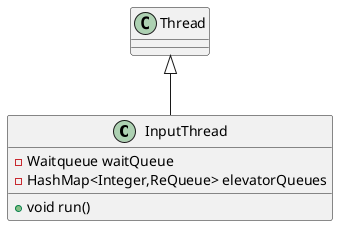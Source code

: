 @startuml
class InputThread {
- Waitqueue waitQueue
- HashMap<Integer,ReQueue> elevatorQueues
+ void run()
}




Thread <|-- InputThread
@enduml